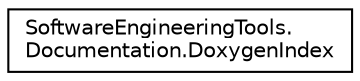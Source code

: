 digraph "Osztályhierarchia-ábra"
{
  edge [fontname="Helvetica",fontsize="10",labelfontname="Helvetica",labelfontsize="10"];
  node [fontname="Helvetica",fontsize="10",shape=record];
  rankdir="LR";
  Node1 [label="SoftwareEngineeringTools.\lDocumentation.DoxygenIndex",height=0.2,width=0.4,color="black", fillcolor="white", style="filled",URL="$class_software_engineering_tools_1_1_documentation_1_1_doxygen_index.html"];
}
